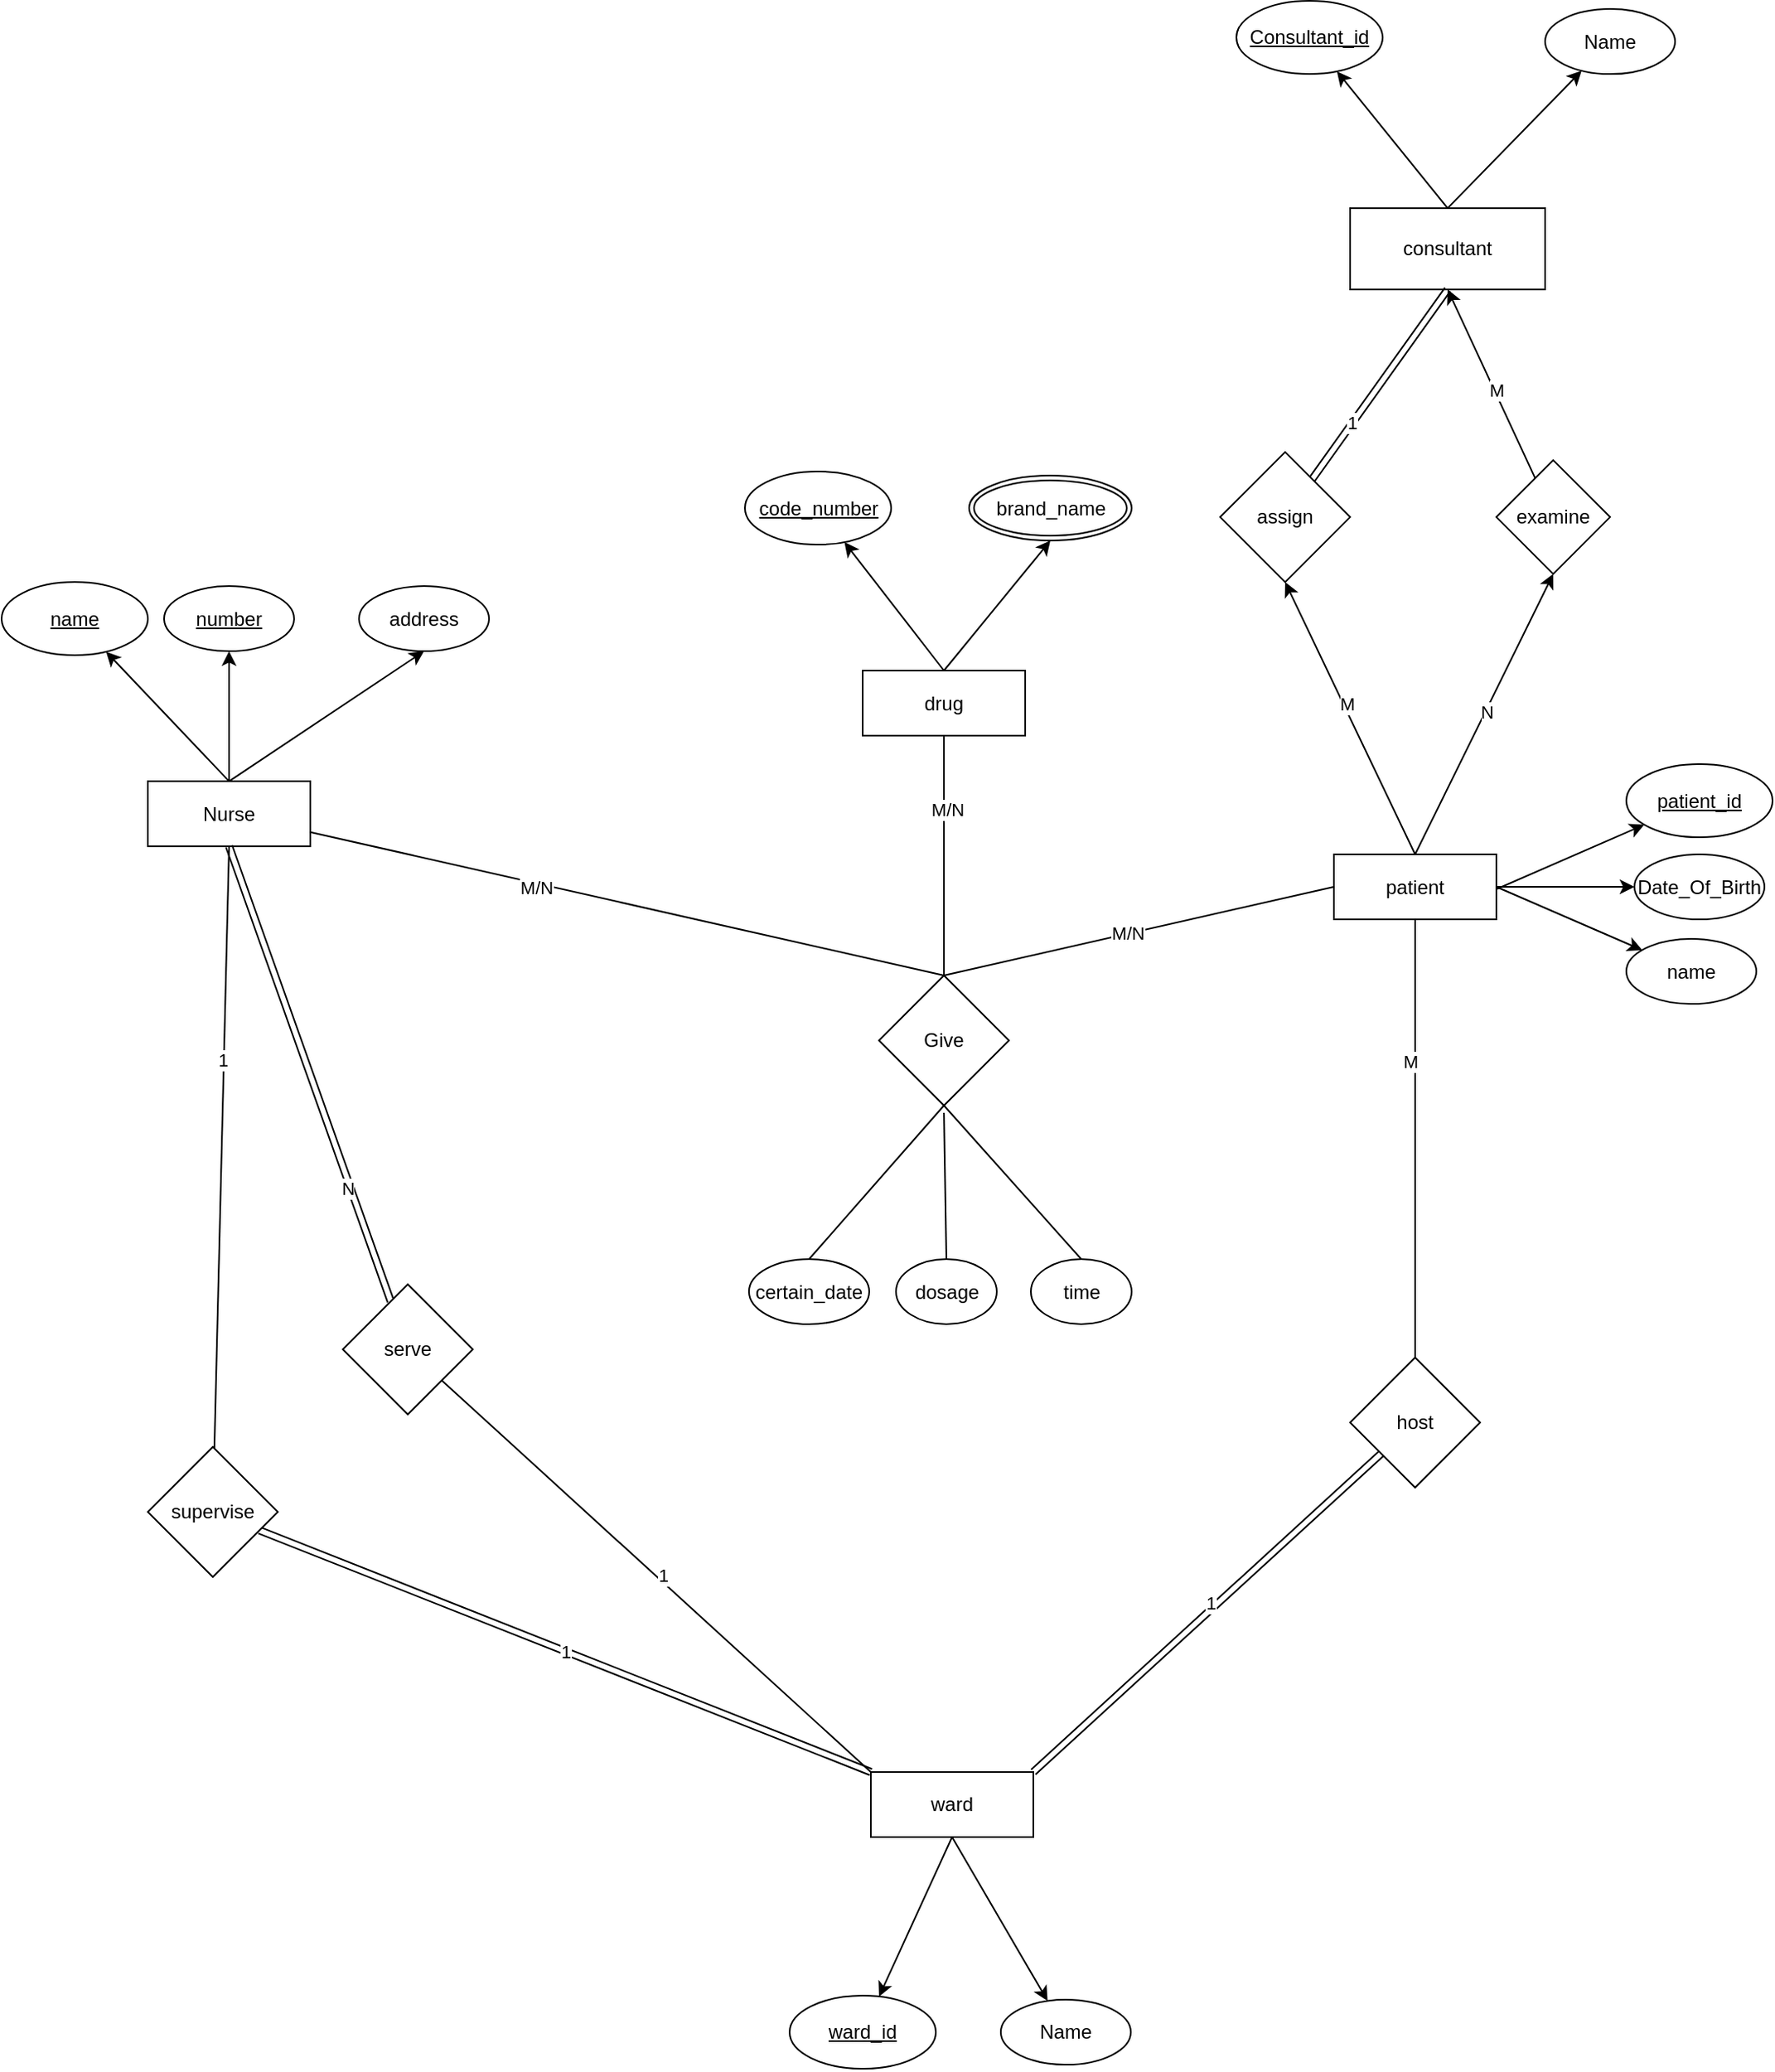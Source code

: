 <mxfile>
    <diagram id="IoHqYJBpM_R_GjMDYoW6" name="Page-1">
        <mxGraphModel dx="1590" dy="2024" grid="1" gridSize="10" guides="1" tooltips="1" connect="1" arrows="1" fold="1" page="1" pageScale="1" pageWidth="850" pageHeight="1100" math="0" shadow="0">
            <root>
                <mxCell id="0"/>
                <mxCell id="1" parent="0"/>
                <mxCell id="VY_4OT78-StDgmwYUnyT-3" value="" style="rounded=0;orthogonalLoop=1;jettySize=auto;html=1;exitX=0.5;exitY=1;exitDx=0;exitDy=0;" parent="1" source="VY_4OT78-StDgmwYUnyT-1" target="VY_4OT78-StDgmwYUnyT-2" edge="1">
                    <mxGeometry relative="1" as="geometry"/>
                </mxCell>
                <mxCell id="VY_4OT78-StDgmwYUnyT-18" value="" style="rounded=0;orthogonalLoop=1;jettySize=auto;html=1;fontStyle=1;strokeWidth=1;endArrow=none;endFill=0;exitX=1;exitY=0;exitDx=0;exitDy=0;shape=link;" parent="1" source="VY_4OT78-StDgmwYUnyT-1" target="VY_4OT78-StDgmwYUnyT-17" edge="1">
                    <mxGeometry relative="1" as="geometry"/>
                </mxCell>
                <mxCell id="VY_4OT78-StDgmwYUnyT-21" value="1" style="edgeLabel;html=1;align=center;verticalAlign=middle;resizable=0;points=[];" parent="VY_4OT78-StDgmwYUnyT-18" vertex="1" connectable="0">
                    <mxGeometry x="0.038" y="3" relative="1" as="geometry">
                        <mxPoint as="offset"/>
                    </mxGeometry>
                </mxCell>
                <mxCell id="n2Vn5--788c1exNfuHuQ-5" value="" style="rounded=0;orthogonalLoop=1;jettySize=auto;html=1;endArrow=none;endFill=0;exitX=0;exitY=0;exitDx=0;exitDy=0;" parent="1" source="VY_4OT78-StDgmwYUnyT-1" target="n2Vn5--788c1exNfuHuQ-4" edge="1">
                    <mxGeometry relative="1" as="geometry"/>
                </mxCell>
                <mxCell id="n2Vn5--788c1exNfuHuQ-8" value="1" style="edgeLabel;html=1;align=center;verticalAlign=middle;resizable=0;points=[];" parent="n2Vn5--788c1exNfuHuQ-5" vertex="1" connectable="0">
                    <mxGeometry x="-0.011" y="-3" relative="1" as="geometry">
                        <mxPoint as="offset"/>
                    </mxGeometry>
                </mxCell>
                <mxCell id="VY_4OT78-StDgmwYUnyT-1" value="ward" style="rounded=0;whiteSpace=wrap;html=1;" parent="1" vertex="1">
                    <mxGeometry x="265" y="650" width="100" height="40" as="geometry"/>
                </mxCell>
                <mxCell id="VY_4OT78-StDgmwYUnyT-2" value="&lt;u&gt;ward_id&lt;/u&gt;" style="ellipse;whiteSpace=wrap;html=1;" parent="1" vertex="1">
                    <mxGeometry x="215" y="787.5" width="90" height="45" as="geometry"/>
                </mxCell>
                <mxCell id="VY_4OT78-StDgmwYUnyT-5" value="" style="rounded=0;orthogonalLoop=1;jettySize=auto;html=1;exitX=0.5;exitY=1;exitDx=0;exitDy=0;" parent="1" source="VY_4OT78-StDgmwYUnyT-1" target="VY_4OT78-StDgmwYUnyT-6" edge="1">
                    <mxGeometry relative="1" as="geometry">
                        <mxPoint x="278" y="718" as="sourcePoint"/>
                        <mxPoint x="345" y="790" as="targetPoint"/>
                    </mxGeometry>
                </mxCell>
                <mxCell id="VY_4OT78-StDgmwYUnyT-6" value="Name" style="ellipse;whiteSpace=wrap;html=1;" parent="1" vertex="1">
                    <mxGeometry x="345" y="790" width="80" height="40" as="geometry"/>
                </mxCell>
                <mxCell id="VY_4OT78-StDgmwYUnyT-10" value="" style="rounded=0;orthogonalLoop=1;jettySize=auto;html=1;" parent="1" target="VY_4OT78-StDgmwYUnyT-12" edge="1">
                    <mxGeometry relative="1" as="geometry">
                        <mxPoint x="620" y="120" as="sourcePoint"/>
                    </mxGeometry>
                </mxCell>
                <mxCell id="VY_4OT78-StDgmwYUnyT-37" value="" style="rounded=0;orthogonalLoop=1;jettySize=auto;html=1;entryX=0.5;entryY=1;entryDx=0;entryDy=0;exitX=0.5;exitY=0;exitDx=0;exitDy=0;" parent="1" source="VY_4OT78-StDgmwYUnyT-11" target="VY_4OT78-StDgmwYUnyT-32" edge="1">
                    <mxGeometry relative="1" as="geometry"/>
                </mxCell>
                <mxCell id="VY_4OT78-StDgmwYUnyT-46" value="M" style="edgeLabel;html=1;align=center;verticalAlign=middle;resizable=0;points=[];" parent="VY_4OT78-StDgmwYUnyT-37" vertex="1" connectable="0">
                    <mxGeometry x="0.092" y="-2" relative="1" as="geometry">
                        <mxPoint as="offset"/>
                    </mxGeometry>
                </mxCell>
                <mxCell id="VY_4OT78-StDgmwYUnyT-38" style="rounded=0;orthogonalLoop=1;jettySize=auto;html=1;entryX=0.5;entryY=1;entryDx=0;entryDy=0;exitX=0.5;exitY=0;exitDx=0;exitDy=0;" parent="1" source="VY_4OT78-StDgmwYUnyT-11" target="VY_4OT78-StDgmwYUnyT-39" edge="1">
                    <mxGeometry relative="1" as="geometry">
                        <mxPoint x="630" y="7.5" as="targetPoint"/>
                    </mxGeometry>
                </mxCell>
                <mxCell id="VY_4OT78-StDgmwYUnyT-47" value="N" style="edgeLabel;html=1;align=center;verticalAlign=middle;resizable=0;points=[];" parent="VY_4OT78-StDgmwYUnyT-38" vertex="1" connectable="0">
                    <mxGeometry x="0.018" y="-1" relative="1" as="geometry">
                        <mxPoint as="offset"/>
                    </mxGeometry>
                </mxCell>
                <mxCell id="VY_4OT78-StDgmwYUnyT-11" value="patient" style="rounded=0;whiteSpace=wrap;html=1;" parent="1" vertex="1">
                    <mxGeometry x="550" y="85.5" width="100" height="40" as="geometry"/>
                </mxCell>
                <mxCell id="VY_4OT78-StDgmwYUnyT-12" value="patient_id" style="ellipse;whiteSpace=wrap;html=1;fontStyle=4" parent="1" vertex="1">
                    <mxGeometry x="730" y="30" width="90" height="45" as="geometry"/>
                </mxCell>
                <mxCell id="VY_4OT78-StDgmwYUnyT-13" value="" style="rounded=0;orthogonalLoop=1;jettySize=auto;html=1;exitX=1;exitY=0.5;exitDx=0;exitDy=0;" parent="1" source="VY_4OT78-StDgmwYUnyT-11" target="VY_4OT78-StDgmwYUnyT-14" edge="1">
                    <mxGeometry relative="1" as="geometry">
                        <mxPoint x="513" y="163" as="sourcePoint"/>
                        <mxPoint x="580" y="235" as="targetPoint"/>
                    </mxGeometry>
                </mxCell>
                <mxCell id="VY_4OT78-StDgmwYUnyT-14" value="name" style="ellipse;whiteSpace=wrap;html=1;" parent="1" vertex="1">
                    <mxGeometry x="730" y="137.5" width="80" height="40" as="geometry"/>
                </mxCell>
                <mxCell id="VY_4OT78-StDgmwYUnyT-15" value="Date_Of_Birth" style="ellipse;whiteSpace=wrap;html=1;" parent="1" vertex="1">
                    <mxGeometry x="735" y="85.5" width="80" height="40" as="geometry"/>
                </mxCell>
                <mxCell id="VY_4OT78-StDgmwYUnyT-16" value="" style="rounded=0;orthogonalLoop=1;jettySize=auto;html=1;exitX=1;exitY=0.5;exitDx=0;exitDy=0;" parent="1" source="VY_4OT78-StDgmwYUnyT-11" target="VY_4OT78-StDgmwYUnyT-15" edge="1">
                    <mxGeometry relative="1" as="geometry">
                        <mxPoint x="630" y="155" as="sourcePoint"/>
                        <mxPoint x="670" y="234.5" as="targetPoint"/>
                    </mxGeometry>
                </mxCell>
                <mxCell id="VY_4OT78-StDgmwYUnyT-19" value="" style="edgeStyle=orthogonalEdgeStyle;rounded=0;orthogonalLoop=1;jettySize=auto;html=1;endArrow=none;endFill=0;" parent="1" source="VY_4OT78-StDgmwYUnyT-17" target="VY_4OT78-StDgmwYUnyT-11" edge="1">
                    <mxGeometry relative="1" as="geometry"/>
                </mxCell>
                <mxCell id="VY_4OT78-StDgmwYUnyT-20" value="M" style="edgeLabel;html=1;align=center;verticalAlign=middle;resizable=0;points=[];" parent="VY_4OT78-StDgmwYUnyT-19" vertex="1" connectable="0">
                    <mxGeometry x="0.351" y="3" relative="1" as="geometry">
                        <mxPoint as="offset"/>
                    </mxGeometry>
                </mxCell>
                <mxCell id="VY_4OT78-StDgmwYUnyT-17" value="host" style="rhombus;whiteSpace=wrap;html=1;" parent="1" vertex="1">
                    <mxGeometry x="560" y="395" width="80" height="80" as="geometry"/>
                </mxCell>
                <mxCell id="VY_4OT78-StDgmwYUnyT-22" value="" style="rounded=0;orthogonalLoop=1;jettySize=auto;html=1;exitX=0.5;exitY=0;exitDx=0;exitDy=0;" parent="1" source="VY_4OT78-StDgmwYUnyT-27" target="VY_4OT78-StDgmwYUnyT-28" edge="1">
                    <mxGeometry relative="1" as="geometry"/>
                </mxCell>
                <mxCell id="VY_4OT78-StDgmwYUnyT-23" value="" style="rounded=0;orthogonalLoop=1;jettySize=auto;html=1;exitX=0.5;exitY=0;exitDx=0;exitDy=0;" parent="1" source="VY_4OT78-StDgmwYUnyT-27" target="VY_4OT78-StDgmwYUnyT-24" edge="1">
                    <mxGeometry relative="1" as="geometry">
                        <mxPoint x="553" y="-506.44" as="sourcePoint"/>
                        <mxPoint x="620" y="-434.44" as="targetPoint"/>
                    </mxGeometry>
                </mxCell>
                <mxCell id="VY_4OT78-StDgmwYUnyT-24" value="Name" style="ellipse;whiteSpace=wrap;html=1;" parent="1" vertex="1">
                    <mxGeometry x="680" y="-434.44" width="80" height="40" as="geometry"/>
                </mxCell>
                <mxCell id="VY_4OT78-StDgmwYUnyT-27" value="consultant" style="rounded=0;whiteSpace=wrap;html=1;" parent="1" vertex="1">
                    <mxGeometry x="560" y="-311.94" width="120" height="50" as="geometry"/>
                </mxCell>
                <mxCell id="VY_4OT78-StDgmwYUnyT-28" value="Consultant_id" style="ellipse;whiteSpace=wrap;html=1;fontStyle=4" parent="1" vertex="1">
                    <mxGeometry x="490" y="-439.44" width="90" height="45" as="geometry"/>
                </mxCell>
                <mxCell id="VY_4OT78-StDgmwYUnyT-34" value="" style="rounded=0;orthogonalLoop=1;jettySize=auto;html=1;strokeWidth=1;entryX=0.5;entryY=1;entryDx=0;entryDy=0;shape=link;" parent="1" source="VY_4OT78-StDgmwYUnyT-32" target="VY_4OT78-StDgmwYUnyT-27" edge="1">
                    <mxGeometry relative="1" as="geometry"/>
                </mxCell>
                <mxCell id="VY_4OT78-StDgmwYUnyT-35" value="1" style="edgeLabel;html=1;align=center;verticalAlign=middle;resizable=0;points=[];" parent="VY_4OT78-StDgmwYUnyT-34" vertex="1" connectable="0">
                    <mxGeometry x="-0.404" y="1" relative="1" as="geometry">
                        <mxPoint as="offset"/>
                    </mxGeometry>
                </mxCell>
                <mxCell id="VY_4OT78-StDgmwYUnyT-32" value="assign" style="rhombus;whiteSpace=wrap;html=1;" parent="1" vertex="1">
                    <mxGeometry x="480" y="-161.94" width="80" height="80" as="geometry"/>
                </mxCell>
                <mxCell id="VY_4OT78-StDgmwYUnyT-40" style="rounded=0;orthogonalLoop=1;jettySize=auto;html=1;entryX=0.5;entryY=1;entryDx=0;entryDy=0;" parent="1" source="VY_4OT78-StDgmwYUnyT-39" target="VY_4OT78-StDgmwYUnyT-27" edge="1">
                    <mxGeometry relative="1" as="geometry">
                        <mxPoint x="630" y="-241.94" as="targetPoint"/>
                    </mxGeometry>
                </mxCell>
                <mxCell id="VY_4OT78-StDgmwYUnyT-45" value="M" style="edgeLabel;html=1;align=center;verticalAlign=middle;resizable=0;points=[];" parent="VY_4OT78-StDgmwYUnyT-40" vertex="1" connectable="0">
                    <mxGeometry x="-0.065" y="-1" relative="1" as="geometry">
                        <mxPoint as="offset"/>
                    </mxGeometry>
                </mxCell>
                <mxCell id="VY_4OT78-StDgmwYUnyT-39" value="examine" style="rhombus;whiteSpace=wrap;html=1;" parent="1" vertex="1">
                    <mxGeometry x="650" y="-156.94" width="70" height="70" as="geometry"/>
                </mxCell>
                <mxCell id="VY_4OT78-StDgmwYUnyT-51" value="&lt;u&gt;number&lt;/u&gt;" style="ellipse;whiteSpace=wrap;html=1;" parent="1" vertex="1">
                    <mxGeometry x="-170" y="-79.44" width="80" height="40" as="geometry"/>
                </mxCell>
                <mxCell id="VY_4OT78-StDgmwYUnyT-52" value="name" style="ellipse;whiteSpace=wrap;html=1;fontStyle=4" parent="1" vertex="1">
                    <mxGeometry x="-270" y="-81.94" width="90" height="45" as="geometry"/>
                </mxCell>
                <mxCell id="VY_4OT78-StDgmwYUnyT-60" value="" style="rounded=0;orthogonalLoop=1;jettySize=auto;html=1;strokeWidth=1;endArrow=none;endFill=0;exitX=0.5;exitY=1;exitDx=0;exitDy=0;" parent="1" source="VY_4OT78-StDgmwYUnyT-53" target="VY_4OT78-StDgmwYUnyT-59" edge="1">
                    <mxGeometry relative="1" as="geometry"/>
                </mxCell>
                <mxCell id="VY_4OT78-StDgmwYUnyT-62" value="1" style="edgeLabel;html=1;align=center;verticalAlign=middle;resizable=0;points=[];" parent="VY_4OT78-StDgmwYUnyT-60" vertex="1" connectable="0">
                    <mxGeometry x="-0.289" y="-1" relative="1" as="geometry">
                        <mxPoint as="offset"/>
                    </mxGeometry>
                </mxCell>
                <mxCell id="VY_4OT78-StDgmwYUnyT-74" style="rounded=0;orthogonalLoop=1;jettySize=auto;html=1;entryX=0.5;entryY=0;entryDx=0;entryDy=0;endArrow=none;endFill=0;" parent="1" source="VY_4OT78-StDgmwYUnyT-53" target="VY_4OT78-StDgmwYUnyT-75" edge="1">
                    <mxGeometry relative="1" as="geometry">
                        <mxPoint x="260" y="105.5" as="targetPoint"/>
                    </mxGeometry>
                </mxCell>
                <mxCell id="VY_4OT78-StDgmwYUnyT-89" value="M/N" style="edgeLabel;html=1;align=center;verticalAlign=middle;resizable=0;points=[];" parent="VY_4OT78-StDgmwYUnyT-74" vertex="1" connectable="0">
                    <mxGeometry x="-0.702" y="-4" relative="1" as="geometry">
                        <mxPoint x="82" y="17" as="offset"/>
                    </mxGeometry>
                </mxCell>
                <mxCell id="VY_4OT78-StDgmwYUnyT-53" value="Nurse" style="rounded=0;whiteSpace=wrap;html=1;" parent="1" vertex="1">
                    <mxGeometry x="-180" y="40.56" width="100" height="40" as="geometry"/>
                </mxCell>
                <mxCell id="VY_4OT78-StDgmwYUnyT-54" value="" style="rounded=0;orthogonalLoop=1;jettySize=auto;html=1;exitX=0.5;exitY=0;exitDx=0;exitDy=0;" parent="1" source="VY_4OT78-StDgmwYUnyT-53" target="VY_4OT78-StDgmwYUnyT-51" edge="1">
                    <mxGeometry relative="1" as="geometry">
                        <mxPoint x="-187" y="-148.94" as="sourcePoint"/>
                        <mxPoint x="-120" y="-76.94" as="targetPoint"/>
                    </mxGeometry>
                </mxCell>
                <mxCell id="VY_4OT78-StDgmwYUnyT-55" value="" style="rounded=0;orthogonalLoop=1;jettySize=auto;html=1;exitX=0.5;exitY=0;exitDx=0;exitDy=0;" parent="1" source="VY_4OT78-StDgmwYUnyT-53" target="VY_4OT78-StDgmwYUnyT-52" edge="1">
                    <mxGeometry relative="1" as="geometry"/>
                </mxCell>
                <mxCell id="VY_4OT78-StDgmwYUnyT-57" value="" style="rounded=0;orthogonalLoop=1;jettySize=auto;html=1;entryX=0.5;entryY=1;entryDx=0;entryDy=0;exitX=0.5;exitY=0;exitDx=0;exitDy=0;" parent="1" source="VY_4OT78-StDgmwYUnyT-53" target="VY_4OT78-StDgmwYUnyT-58" edge="1">
                    <mxGeometry relative="1" as="geometry">
                        <mxPoint x="-120" y="45.56" as="sourcePoint"/>
                        <mxPoint x="-40" y="-44.44" as="targetPoint"/>
                    </mxGeometry>
                </mxCell>
                <mxCell id="VY_4OT78-StDgmwYUnyT-58" value="address" style="ellipse;whiteSpace=wrap;html=1;" parent="1" vertex="1">
                    <mxGeometry x="-50" y="-79.44" width="80" height="40" as="geometry"/>
                </mxCell>
                <mxCell id="VY_4OT78-StDgmwYUnyT-61" value="1" style="rounded=0;orthogonalLoop=1;jettySize=auto;html=1;endArrow=none;endFill=0;entryX=0;entryY=0;entryDx=0;entryDy=0;shape=link;" parent="1" source="VY_4OT78-StDgmwYUnyT-59" target="VY_4OT78-StDgmwYUnyT-1" edge="1">
                    <mxGeometry x="-0.0" relative="1" as="geometry">
                        <mxPoint x="230" y="513" as="targetPoint"/>
                        <mxPoint as="offset"/>
                    </mxGeometry>
                </mxCell>
                <mxCell id="VY_4OT78-StDgmwYUnyT-59" value="supervise" style="rhombus;whiteSpace=wrap;html=1;rounded=0;" parent="1" vertex="1">
                    <mxGeometry x="-180" y="450" width="80" height="80" as="geometry"/>
                </mxCell>
                <mxCell id="VY_4OT78-StDgmwYUnyT-65" value="drug" style="rounded=0;whiteSpace=wrap;html=1;" parent="1" vertex="1">
                    <mxGeometry x="260" y="-27.5" width="100" height="40" as="geometry"/>
                </mxCell>
                <mxCell id="VY_4OT78-StDgmwYUnyT-67" value="" style="rounded=0;orthogonalLoop=1;jettySize=auto;html=1;exitX=0.5;exitY=0;exitDx=0;exitDy=0;" parent="1" source="VY_4OT78-StDgmwYUnyT-65" target="VY_4OT78-StDgmwYUnyT-70" edge="1">
                    <mxGeometry relative="1" as="geometry"/>
                </mxCell>
                <mxCell id="VY_4OT78-StDgmwYUnyT-68" value="" style="rounded=0;orthogonalLoop=1;jettySize=auto;html=1;entryX=0.5;entryY=1;entryDx=0;entryDy=0;exitX=0.5;exitY=0;exitDx=0;exitDy=0;" parent="1" source="VY_4OT78-StDgmwYUnyT-65" target="VY_4OT78-StDgmwYUnyT-71" edge="1">
                    <mxGeometry relative="1" as="geometry">
                        <mxPoint x="317.5" y="-22.5" as="sourcePoint"/>
                        <mxPoint x="427.5" y="-107.5" as="targetPoint"/>
                    </mxGeometry>
                </mxCell>
                <mxCell id="VY_4OT78-StDgmwYUnyT-70" value="code_number" style="ellipse;whiteSpace=wrap;html=1;fontStyle=4" parent="1" vertex="1">
                    <mxGeometry x="187.5" y="-150" width="90" height="45" as="geometry"/>
                </mxCell>
                <mxCell id="VY_4OT78-StDgmwYUnyT-71" value="brand_name" style="ellipse;shape=doubleEllipse;margin=3;whiteSpace=wrap;html=1;align=center;" parent="1" vertex="1">
                    <mxGeometry x="325.5" y="-147.5" width="100" height="40" as="geometry"/>
                </mxCell>
                <mxCell id="VY_4OT78-StDgmwYUnyT-76" style="rounded=0;orthogonalLoop=1;jettySize=auto;html=1;entryX=0;entryY=0.5;entryDx=0;entryDy=0;endArrow=none;endFill=0;exitX=0.5;exitY=0;exitDx=0;exitDy=0;" parent="1" source="VY_4OT78-StDgmwYUnyT-75" target="VY_4OT78-StDgmwYUnyT-11" edge="1">
                    <mxGeometry relative="1" as="geometry"/>
                </mxCell>
                <mxCell id="VY_4OT78-StDgmwYUnyT-91" value="M/N" style="edgeLabel;html=1;align=center;verticalAlign=middle;resizable=0;points=[];" parent="VY_4OT78-StDgmwYUnyT-76" vertex="1" connectable="0">
                    <mxGeometry x="-0.056" y="1" relative="1" as="geometry">
                        <mxPoint as="offset"/>
                    </mxGeometry>
                </mxCell>
                <mxCell id="VY_4OT78-StDgmwYUnyT-77" style="rounded=0;orthogonalLoop=1;jettySize=auto;html=1;entryX=0.5;entryY=1;entryDx=0;entryDy=0;endArrow=none;endFill=0;" parent="1" source="VY_4OT78-StDgmwYUnyT-75" target="VY_4OT78-StDgmwYUnyT-65" edge="1">
                    <mxGeometry relative="1" as="geometry"/>
                </mxCell>
                <mxCell id="VY_4OT78-StDgmwYUnyT-90" value="M/N" style="edgeLabel;html=1;align=center;verticalAlign=middle;resizable=0;points=[];" parent="VY_4OT78-StDgmwYUnyT-77" vertex="1" connectable="0">
                    <mxGeometry x="0.383" y="-2" relative="1" as="geometry">
                        <mxPoint as="offset"/>
                    </mxGeometry>
                </mxCell>
                <mxCell id="VY_4OT78-StDgmwYUnyT-78" style="rounded=0;orthogonalLoop=1;jettySize=auto;html=1;entryX=0.5;entryY=0;entryDx=0;entryDy=0;exitX=0.5;exitY=1;exitDx=0;exitDy=0;endArrow=none;endFill=0;" parent="1" source="VY_4OT78-StDgmwYUnyT-75" target="VY_4OT78-StDgmwYUnyT-81" edge="1">
                    <mxGeometry relative="1" as="geometry">
                        <mxPoint x="280" y="284.5" as="targetPoint"/>
                    </mxGeometry>
                </mxCell>
                <mxCell id="VY_4OT78-StDgmwYUnyT-79" style="rounded=0;orthogonalLoop=1;jettySize=auto;html=1;entryX=0.5;entryY=0;entryDx=0;entryDy=0;exitX=0.5;exitY=1;exitDx=0;exitDy=0;endArrow=none;endFill=0;" parent="1" source="VY_4OT78-StDgmwYUnyT-75" target="VY_4OT78-StDgmwYUnyT-83" edge="1">
                    <mxGeometry relative="1" as="geometry">
                        <mxPoint x="400" y="314.5" as="targetPoint"/>
                        <mxPoint x="310" y="244.5" as="sourcePoint"/>
                    </mxGeometry>
                </mxCell>
                <mxCell id="VY_4OT78-StDgmwYUnyT-80" style="rounded=0;orthogonalLoop=1;jettySize=auto;html=1;entryX=0.5;entryY=0;entryDx=0;entryDy=0;endArrow=none;endFill=0;" parent="1" target="VY_4OT78-StDgmwYUnyT-82" edge="1">
                    <mxGeometry relative="1" as="geometry">
                        <mxPoint x="310" y="294.5" as="targetPoint"/>
                        <mxPoint x="310" y="244.5" as="sourcePoint"/>
                    </mxGeometry>
                </mxCell>
                <mxCell id="VY_4OT78-StDgmwYUnyT-75" value="Give" style="rhombus;whiteSpace=wrap;html=1;" parent="1" vertex="1">
                    <mxGeometry x="270" y="160" width="80" height="80" as="geometry"/>
                </mxCell>
                <mxCell id="VY_4OT78-StDgmwYUnyT-81" value="certain_date" style="ellipse;whiteSpace=wrap;html=1;" parent="1" vertex="1">
                    <mxGeometry x="190" y="334.5" width="74" height="40" as="geometry"/>
                </mxCell>
                <mxCell id="VY_4OT78-StDgmwYUnyT-82" value="dosage" style="ellipse;whiteSpace=wrap;html=1;" parent="1" vertex="1">
                    <mxGeometry x="280.5" y="334.5" width="62" height="40" as="geometry"/>
                </mxCell>
                <mxCell id="VY_4OT78-StDgmwYUnyT-83" value="time" style="ellipse;whiteSpace=wrap;html=1;" parent="1" vertex="1">
                    <mxGeometry x="363.5" y="334.5" width="62" height="40" as="geometry"/>
                </mxCell>
                <mxCell id="n2Vn5--788c1exNfuHuQ-6" style="rounded=0;orthogonalLoop=1;jettySize=auto;html=1;entryX=0.5;entryY=1;entryDx=0;entryDy=0;shape=link;" parent="1" source="n2Vn5--788c1exNfuHuQ-4" target="VY_4OT78-StDgmwYUnyT-53" edge="1">
                    <mxGeometry relative="1" as="geometry"/>
                </mxCell>
                <mxCell id="n2Vn5--788c1exNfuHuQ-9" value="N" style="edgeLabel;html=1;align=center;verticalAlign=middle;resizable=0;points=[];" parent="n2Vn5--788c1exNfuHuQ-6" vertex="1" connectable="0">
                    <mxGeometry x="-0.495" y="2" relative="1" as="geometry">
                        <mxPoint as="offset"/>
                    </mxGeometry>
                </mxCell>
                <mxCell id="n2Vn5--788c1exNfuHuQ-4" value="serve" style="rhombus;whiteSpace=wrap;html=1;rounded=0;" parent="1" vertex="1">
                    <mxGeometry x="-60" y="350" width="80" height="80" as="geometry"/>
                </mxCell>
            </root>
        </mxGraphModel>
    </diagram>
</mxfile>